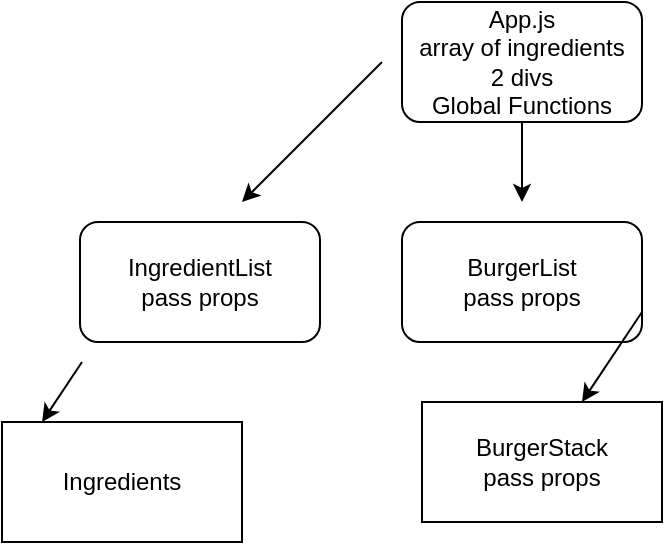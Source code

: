 <mxfile version="12.2.4" pages="1"><diagram id="6CKLinQb8CLp83BLNB5W" name="Page-1"><mxGraphModel dx="304" dy="397" grid="1" gridSize="10" guides="1" tooltips="1" connect="1" arrows="1" fold="1" page="1" pageScale="1" pageWidth="850" pageHeight="1100" math="0" shadow="0"><root><mxCell id="0"/><mxCell id="1" parent="0"/><mxCell id="2" value="App.js&lt;br&gt;array of ingredients&lt;br&gt;2 divs&lt;br&gt;Global Functions" style="rounded=1;whiteSpace=wrap;html=1;" parent="1" vertex="1"><mxGeometry x="330" y="20" width="120" height="60" as="geometry"/></mxCell><mxCell id="3" value="BurgerList&lt;br&gt;pass props" style="rounded=1;whiteSpace=wrap;html=1;" parent="1" vertex="1"><mxGeometry x="330" y="130" width="120" height="60" as="geometry"/></mxCell><mxCell id="7" value="IngredientList&lt;br&gt;pass props" style="rounded=1;whiteSpace=wrap;html=1;" parent="1" vertex="1"><mxGeometry x="169" y="130" width="120" height="60" as="geometry"/></mxCell><mxCell id="8" value="" style="endArrow=classic;html=1;" parent="1" edge="1"><mxGeometry width="50" height="50" relative="1" as="geometry"><mxPoint x="320" y="50" as="sourcePoint"/><mxPoint x="250" y="120" as="targetPoint"/></mxGeometry></mxCell><mxCell id="10" value="" style="endArrow=classic;html=1;" parent="1" edge="1"><mxGeometry width="50" height="50" relative="1" as="geometry"><mxPoint x="390" y="80" as="sourcePoint"/><mxPoint x="390" y="120" as="targetPoint"/></mxGeometry></mxCell><mxCell id="11" value="Ingredients" style="rounded=0;whiteSpace=wrap;html=1;" parent="1" vertex="1"><mxGeometry x="130" y="230" width="120" height="60" as="geometry"/></mxCell><mxCell id="12" value="BurgerStack&lt;br&gt;pass props" style="rounded=0;whiteSpace=wrap;html=1;" parent="1" vertex="1"><mxGeometry x="340" y="220" width="120" height="60" as="geometry"/></mxCell><mxCell id="14" value="" style="endArrow=classic;html=1;entryX=0.167;entryY=0;entryDx=0;entryDy=0;entryPerimeter=0;" parent="1" target="11" edge="1"><mxGeometry width="50" height="50" relative="1" as="geometry"><mxPoint x="170" y="200" as="sourcePoint"/><mxPoint x="180" y="160" as="targetPoint"/></mxGeometry></mxCell><mxCell id="16" value="" style="endArrow=classic;html=1;exitX=1;exitY=0.75;exitDx=0;exitDy=0;" parent="1" source="3" target="12" edge="1"><mxGeometry width="50" height="50" relative="1" as="geometry"><mxPoint x="460" y="210" as="sourcePoint"/><mxPoint x="510" y="160" as="targetPoint"/></mxGeometry></mxCell></root></mxGraphModel></diagram></mxfile>